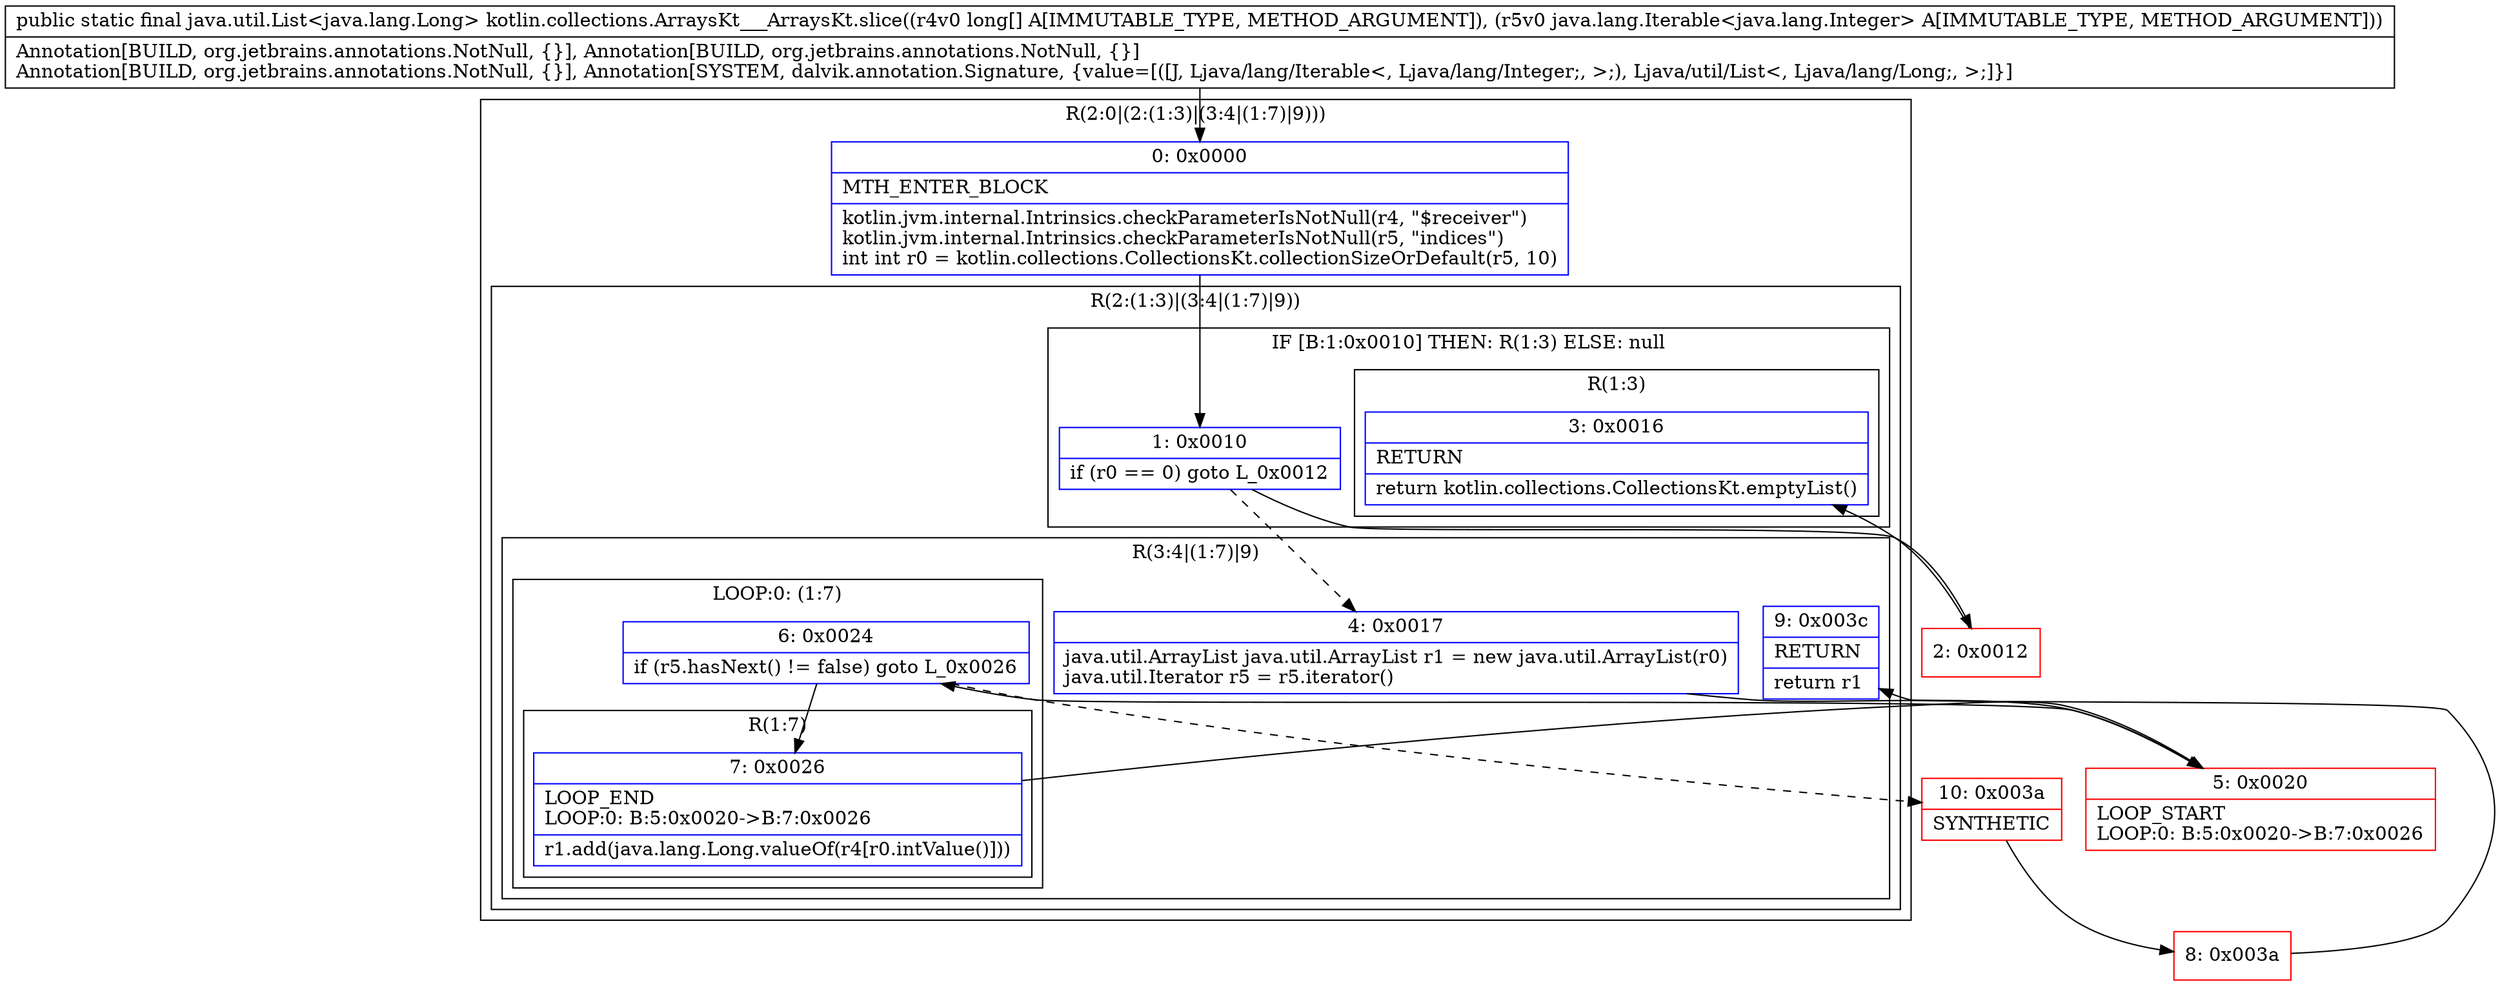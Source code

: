 digraph "CFG forkotlin.collections.ArraysKt___ArraysKt.slice([JLjava\/lang\/Iterable;)Ljava\/util\/List;" {
subgraph cluster_Region_1047595097 {
label = "R(2:0|(2:(1:3)|(3:4|(1:7)|9)))";
node [shape=record,color=blue];
Node_0 [shape=record,label="{0\:\ 0x0000|MTH_ENTER_BLOCK\l|kotlin.jvm.internal.Intrinsics.checkParameterIsNotNull(r4, \"$receiver\")\lkotlin.jvm.internal.Intrinsics.checkParameterIsNotNull(r5, \"indices\")\lint int r0 = kotlin.collections.CollectionsKt.collectionSizeOrDefault(r5, 10)\l}"];
subgraph cluster_Region_372979215 {
label = "R(2:(1:3)|(3:4|(1:7)|9))";
node [shape=record,color=blue];
subgraph cluster_IfRegion_1445921952 {
label = "IF [B:1:0x0010] THEN: R(1:3) ELSE: null";
node [shape=record,color=blue];
Node_1 [shape=record,label="{1\:\ 0x0010|if (r0 == 0) goto L_0x0012\l}"];
subgraph cluster_Region_2021823430 {
label = "R(1:3)";
node [shape=record,color=blue];
Node_3 [shape=record,label="{3\:\ 0x0016|RETURN\l|return kotlin.collections.CollectionsKt.emptyList()\l}"];
}
}
subgraph cluster_Region_743692241 {
label = "R(3:4|(1:7)|9)";
node [shape=record,color=blue];
Node_4 [shape=record,label="{4\:\ 0x0017|java.util.ArrayList java.util.ArrayList r1 = new java.util.ArrayList(r0)\ljava.util.Iterator r5 = r5.iterator()\l}"];
subgraph cluster_LoopRegion_771563257 {
label = "LOOP:0: (1:7)";
node [shape=record,color=blue];
Node_6 [shape=record,label="{6\:\ 0x0024|if (r5.hasNext() != false) goto L_0x0026\l}"];
subgraph cluster_Region_1255189259 {
label = "R(1:7)";
node [shape=record,color=blue];
Node_7 [shape=record,label="{7\:\ 0x0026|LOOP_END\lLOOP:0: B:5:0x0020\-\>B:7:0x0026\l|r1.add(java.lang.Long.valueOf(r4[r0.intValue()]))\l}"];
}
}
Node_9 [shape=record,label="{9\:\ 0x003c|RETURN\l|return r1\l}"];
}
}
}
Node_2 [shape=record,color=red,label="{2\:\ 0x0012}"];
Node_5 [shape=record,color=red,label="{5\:\ 0x0020|LOOP_START\lLOOP:0: B:5:0x0020\-\>B:7:0x0026\l}"];
Node_8 [shape=record,color=red,label="{8\:\ 0x003a}"];
Node_10 [shape=record,color=red,label="{10\:\ 0x003a|SYNTHETIC\l}"];
MethodNode[shape=record,label="{public static final java.util.List\<java.lang.Long\> kotlin.collections.ArraysKt___ArraysKt.slice((r4v0 long[] A[IMMUTABLE_TYPE, METHOD_ARGUMENT]), (r5v0 java.lang.Iterable\<java.lang.Integer\> A[IMMUTABLE_TYPE, METHOD_ARGUMENT]))  | Annotation[BUILD, org.jetbrains.annotations.NotNull, \{\}], Annotation[BUILD, org.jetbrains.annotations.NotNull, \{\}]\lAnnotation[BUILD, org.jetbrains.annotations.NotNull, \{\}], Annotation[SYSTEM, dalvik.annotation.Signature, \{value=[([J, Ljava\/lang\/Iterable\<, Ljava\/lang\/Integer;, \>;), Ljava\/util\/List\<, Ljava\/lang\/Long;, \>;]\}]\l}"];
MethodNode -> Node_0;
Node_0 -> Node_1;
Node_1 -> Node_2;
Node_1 -> Node_4[style=dashed];
Node_4 -> Node_5;
Node_6 -> Node_7;
Node_6 -> Node_10[style=dashed];
Node_7 -> Node_5;
Node_2 -> Node_3;
Node_5 -> Node_6;
Node_8 -> Node_9;
Node_10 -> Node_8;
}

